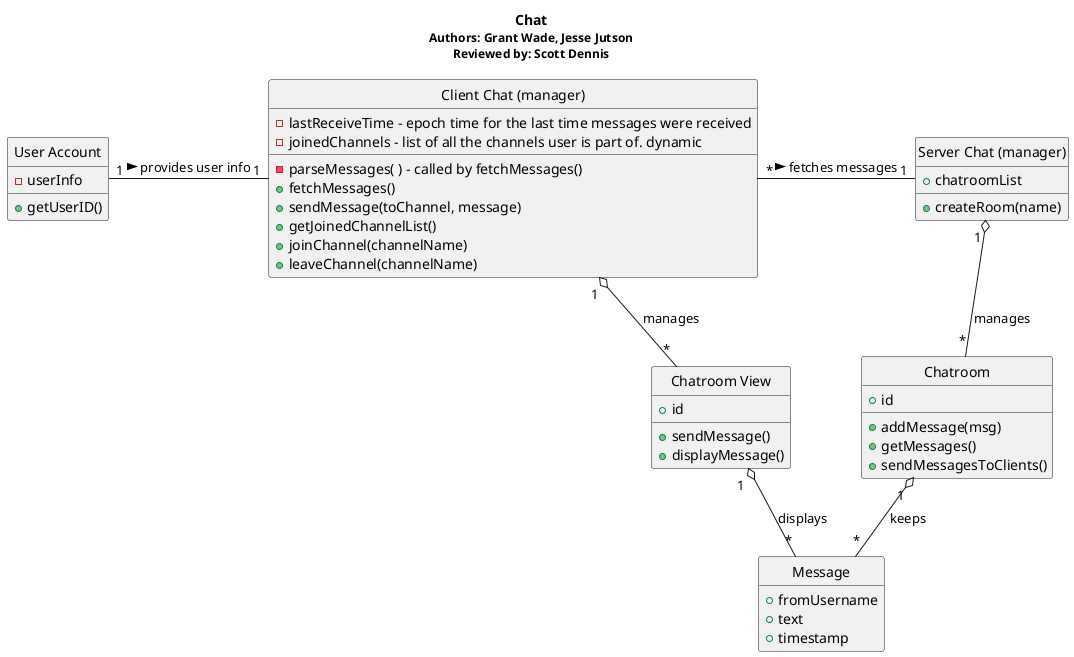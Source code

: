 @startuml
hide circle
hide empty members

Title <b>Chat</b>\n<size:12>Authors: Grant Wade, Jesse Jutson\n<size:12>Reviewed by: Scott Dennis


class "Server Chat (manager)" as chat{
	+chatroomList
	+createRoom(name)

}

class "Chatroom" as chatroom{
	+id
	+addMessage(msg)
	+getMessages()
	+sendMessagesToClients()
}

/'
class "Chat Message" as chatMsg{
	+fromUsername
	+text
	+timestamp
}
'/


class "Client Chat (manager)" as clientChat{
	-lastReceiveTime - epoch time for the last time messages were received
	-joinedChannels - list of all the channels user is part of. dynamic

	-parseMessages( ) - called by fetchMessages()
	+fetchMessages()
	+sendMessage(toChannel, message)
	+getJoinedChannelList()
	+joinChannel(channelName)
	+leaveChannel(channelName)
}

class "Chatroom View" as clientChatroom{
	+id
	+sendMessage()
	+displayMessage()
}


class "Message" as msg{
'	+fromID
	+fromUsername
	+text
	+timestamp
}


class "User Account" as userAccount{
	-userInfo
	+getUserID()
}


chat "1 " o-- "*" chatroom : manages
chatroom "1 " o-- "*" msg : keeps

clientChat "1  " o-- "*" clientChatroom : manages
userAccount "1" -right- "1" clientChat : provides user info >
clientChatroom "1  " o-- "*" msg : displays

'projectChat -r-|> clientChatroom

clientChat "*" -r- "1" chat : fetches messages >

@enduml